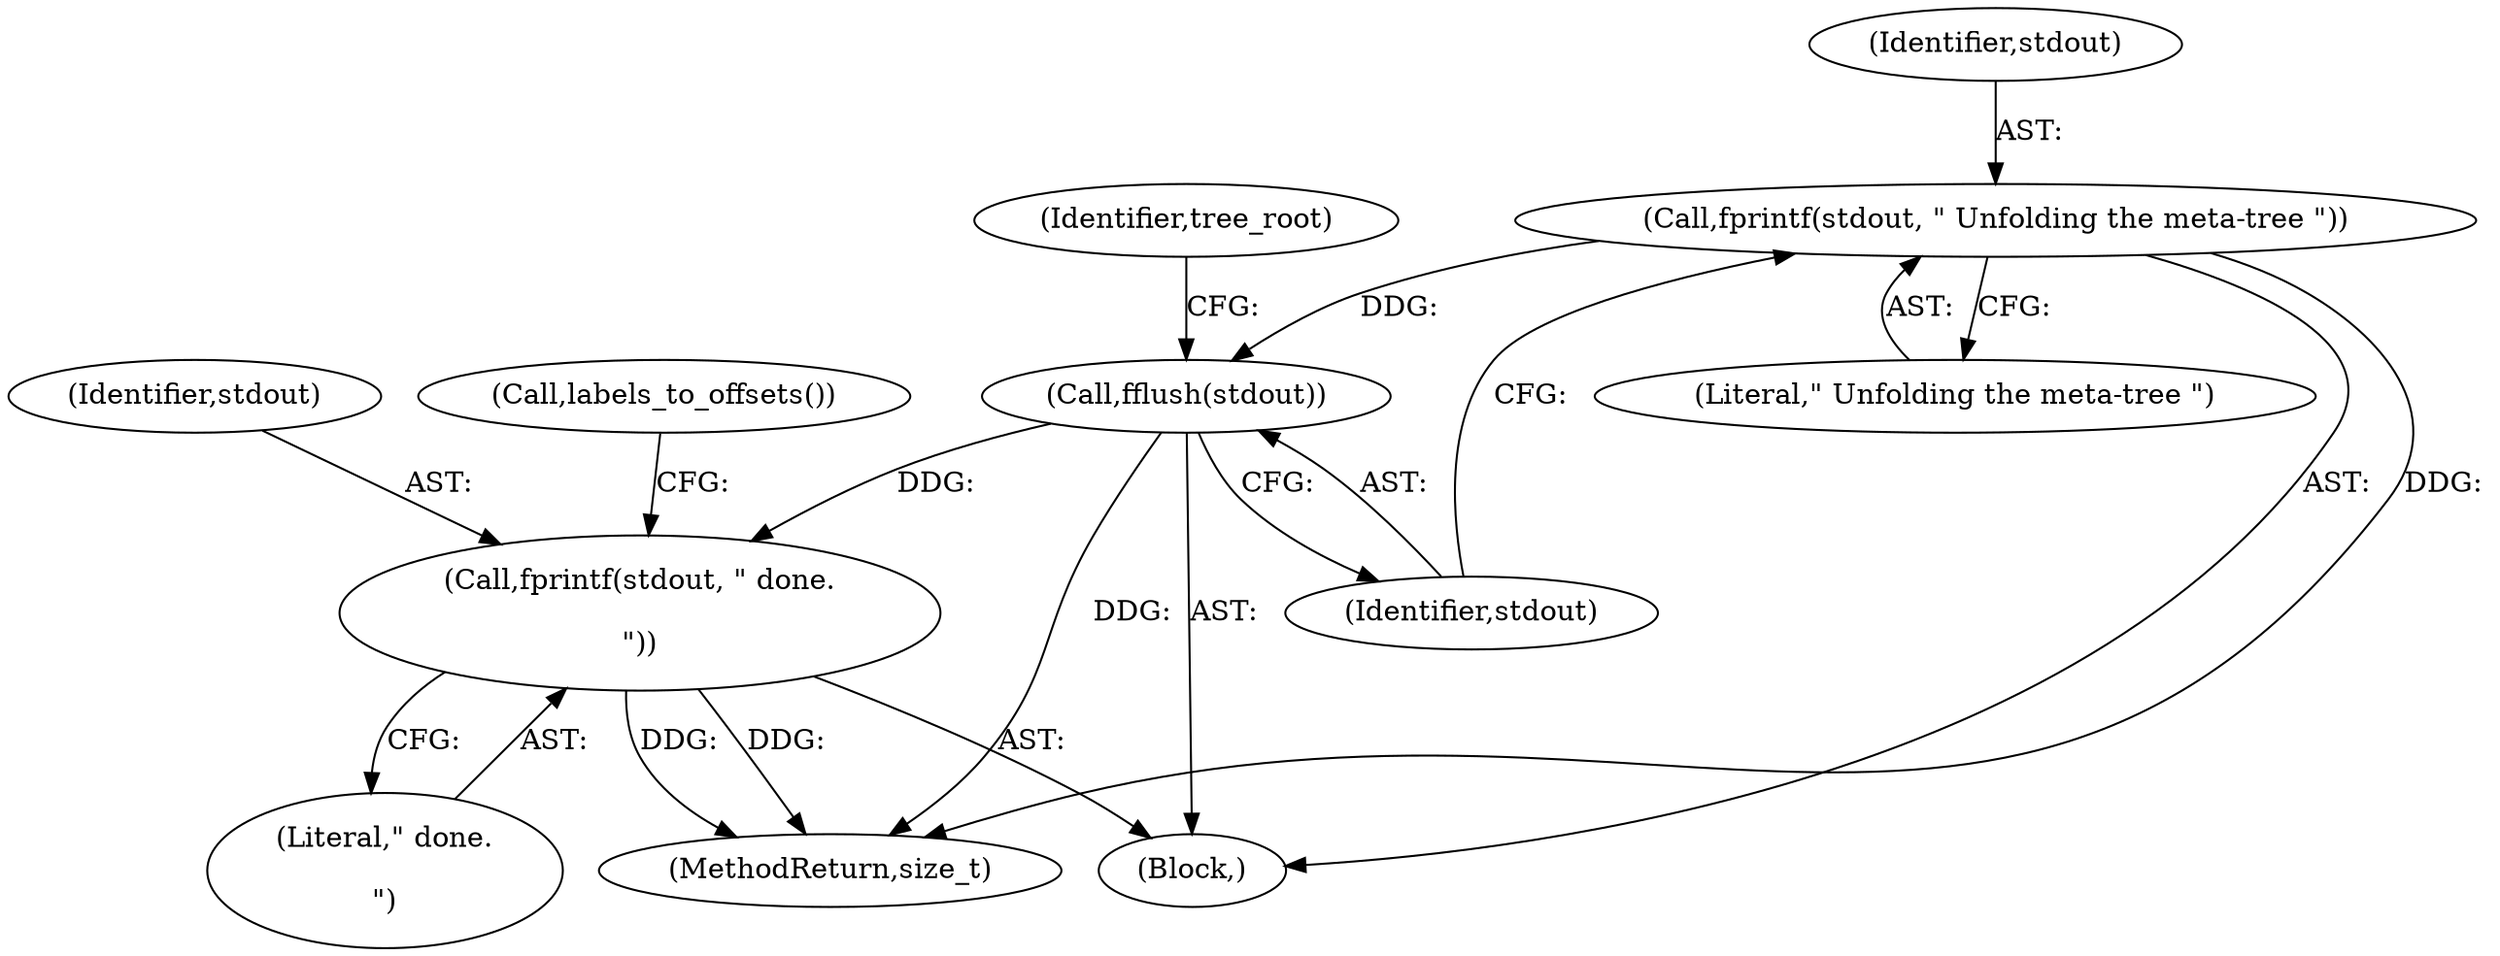 digraph "0_ettercap_626dc56686f15f2dda13c48f78c2a666cb6d8506@API" {
"1000122" [label="(Call,fprintf(stdout, \" Unfolding the meta-tree \"))"];
"1000125" [label="(Call,fflush(stdout))"];
"1000130" [label="(Call,fprintf(stdout, \" done.\n\n\"))"];
"1000108" [label="(Block,)"];
"1000131" [label="(Identifier,stdout)"];
"1000129" [label="(Identifier,tree_root)"];
"1000130" [label="(Call,fprintf(stdout, \" done.\n\n\"))"];
"1000184" [label="(MethodReturn,size_t)"];
"1000122" [label="(Call,fprintf(stdout, \" Unfolding the meta-tree \"))"];
"1000125" [label="(Call,fflush(stdout))"];
"1000124" [label="(Literal,\" Unfolding the meta-tree \")"];
"1000133" [label="(Call,labels_to_offsets())"];
"1000126" [label="(Identifier,stdout)"];
"1000132" [label="(Literal,\" done.\n\n\")"];
"1000123" [label="(Identifier,stdout)"];
"1000122" -> "1000108"  [label="AST: "];
"1000122" -> "1000124"  [label="CFG: "];
"1000123" -> "1000122"  [label="AST: "];
"1000124" -> "1000122"  [label="AST: "];
"1000126" -> "1000122"  [label="CFG: "];
"1000122" -> "1000184"  [label="DDG: "];
"1000122" -> "1000125"  [label="DDG: "];
"1000125" -> "1000108"  [label="AST: "];
"1000125" -> "1000126"  [label="CFG: "];
"1000126" -> "1000125"  [label="AST: "];
"1000129" -> "1000125"  [label="CFG: "];
"1000125" -> "1000184"  [label="DDG: "];
"1000125" -> "1000130"  [label="DDG: "];
"1000130" -> "1000108"  [label="AST: "];
"1000130" -> "1000132"  [label="CFG: "];
"1000131" -> "1000130"  [label="AST: "];
"1000132" -> "1000130"  [label="AST: "];
"1000133" -> "1000130"  [label="CFG: "];
"1000130" -> "1000184"  [label="DDG: "];
"1000130" -> "1000184"  [label="DDG: "];
}
